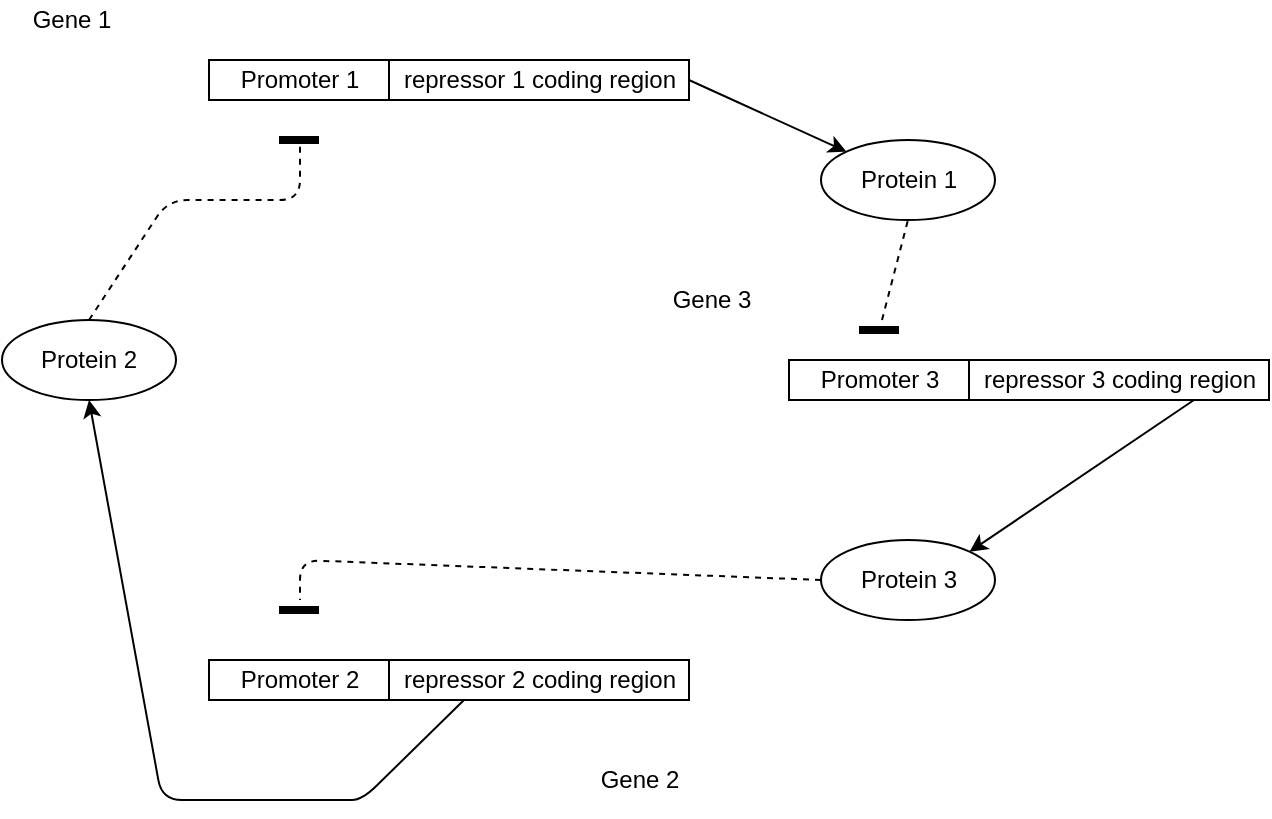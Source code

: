<mxfile version="12.1.9" type="device" pages="1"><diagram id="ca8hX3ep9RX5G90S8aVg" name="Page-1"><mxGraphModel dx="445" dy="448" grid="1" gridSize="10" guides="1" tooltips="1" connect="1" arrows="1" fold="1" page="1" pageScale="1" pageWidth="827" pageHeight="1169" math="0" shadow="0"><root><mxCell id="0"/><mxCell id="1" parent="0"/><mxCell id="7XtpG_u_LnclhLDvUl2A-1" value="Promoter 1" style="rounded=0;whiteSpace=wrap;html=1;" vertex="1" parent="1"><mxGeometry x="153.5" y="50" width="90" height="20" as="geometry"/></mxCell><mxCell id="7XtpG_u_LnclhLDvUl2A-3" value="repressor 1 coding region" style="rounded=0;whiteSpace=wrap;html=1;" vertex="1" parent="1"><mxGeometry x="243.5" y="50" width="150" height="20" as="geometry"/></mxCell><mxCell id="7XtpG_u_LnclhLDvUl2A-5" value="Promoter 2" style="rounded=0;whiteSpace=wrap;html=1;" vertex="1" parent="1"><mxGeometry x="153.5" y="350" width="90" height="20" as="geometry"/></mxCell><mxCell id="7XtpG_u_LnclhLDvUl2A-6" value="repressor 2 coding region" style="rounded=0;whiteSpace=wrap;html=1;" vertex="1" parent="1"><mxGeometry x="243.5" y="350" width="150" height="20" as="geometry"/></mxCell><mxCell id="7XtpG_u_LnclhLDvUl2A-7" value="Promoter 3" style="rounded=0;whiteSpace=wrap;html=1;" vertex="1" parent="1"><mxGeometry x="443.5" y="200" width="90" height="20" as="geometry"/></mxCell><mxCell id="7XtpG_u_LnclhLDvUl2A-8" value="repressor 3 coding region" style="rounded=0;whiteSpace=wrap;html=1;" vertex="1" parent="1"><mxGeometry x="533.5" y="200" width="150" height="20" as="geometry"/></mxCell><mxCell id="7XtpG_u_LnclhLDvUl2A-9" value="Protein 1" style="ellipse;whiteSpace=wrap;html=1;" vertex="1" parent="1"><mxGeometry x="459.5" y="90" width="87" height="40" as="geometry"/></mxCell><mxCell id="7XtpG_u_LnclhLDvUl2A-10" value="Protein 3" style="ellipse;whiteSpace=wrap;html=1;" vertex="1" parent="1"><mxGeometry x="459.5" y="290" width="87" height="40" as="geometry"/></mxCell><mxCell id="7XtpG_u_LnclhLDvUl2A-11" value="Protein 2" style="ellipse;whiteSpace=wrap;html=1;" vertex="1" parent="1"><mxGeometry x="50" y="180" width="87" height="40" as="geometry"/></mxCell><mxCell id="7XtpG_u_LnclhLDvUl2A-12" value="" style="endArrow=classic;html=1;entryX=0;entryY=0;entryDx=0;entryDy=0;" edge="1" parent="1" target="7XtpG_u_LnclhLDvUl2A-9"><mxGeometry width="50" height="50" relative="1" as="geometry"><mxPoint x="393.5" y="60" as="sourcePoint"/><mxPoint x="443.5" y="10" as="targetPoint"/></mxGeometry></mxCell><mxCell id="7XtpG_u_LnclhLDvUl2A-13" value="" style="endArrow=classic;html=1;exitX=0.75;exitY=1;exitDx=0;exitDy=0;entryX=1;entryY=0;entryDx=0;entryDy=0;" edge="1" parent="1" source="7XtpG_u_LnclhLDvUl2A-8" target="7XtpG_u_LnclhLDvUl2A-10"><mxGeometry width="50" height="50" relative="1" as="geometry"><mxPoint x="370" y="290" as="sourcePoint"/><mxPoint x="420" y="240" as="targetPoint"/></mxGeometry></mxCell><mxCell id="7XtpG_u_LnclhLDvUl2A-14" value="" style="endArrow=classic;html=1;exitX=0.25;exitY=1;exitDx=0;exitDy=0;entryX=0.5;entryY=1;entryDx=0;entryDy=0;" edge="1" parent="1" source="7XtpG_u_LnclhLDvUl2A-6" target="7XtpG_u_LnclhLDvUl2A-11"><mxGeometry width="50" height="50" relative="1" as="geometry"><mxPoint x="260" y="350" as="sourcePoint"/><mxPoint x="310" y="300" as="targetPoint"/><Array as="points"><mxPoint x="230" y="420"/><mxPoint x="220" y="420"/><mxPoint x="130" y="420"/></Array></mxGeometry></mxCell><mxCell id="7XtpG_u_LnclhLDvUl2A-16" value="" style="endArrow=none;dashed=1;html=1;exitX=0;exitY=0.5;exitDx=0;exitDy=0;" edge="1" parent="1" source="7XtpG_u_LnclhLDvUl2A-10"><mxGeometry width="50" height="50" relative="1" as="geometry"><mxPoint x="160" y="500" as="sourcePoint"/><mxPoint x="199" y="320" as="targetPoint"/><Array as="points"><mxPoint x="199" y="300"/></Array></mxGeometry></mxCell><mxCell id="7XtpG_u_LnclhLDvUl2A-18" value="" style="line;strokeWidth=4;html=1;perimeter=backbonePerimeter;points=[];outlineConnect=0;" vertex="1" parent="1"><mxGeometry x="188.5" y="320" width="20" height="10" as="geometry"/></mxCell><mxCell id="7XtpG_u_LnclhLDvUl2A-19" value="" style="endArrow=none;dashed=1;html=1;exitX=0.5;exitY=0;exitDx=0;exitDy=0;" edge="1" parent="1" source="7XtpG_u_LnclhLDvUl2A-11"><mxGeometry width="50" height="50" relative="1" as="geometry"><mxPoint x="393.5" y="130" as="sourcePoint"/><mxPoint x="199" y="90" as="targetPoint"/><Array as="points"><mxPoint x="133" y="120"/><mxPoint x="199" y="120"/></Array></mxGeometry></mxCell><mxCell id="7XtpG_u_LnclhLDvUl2A-20" value="" style="line;strokeWidth=4;html=1;perimeter=backbonePerimeter;points=[];outlineConnect=0;" vertex="1" parent="1"><mxGeometry x="188.5" y="85" width="20" height="10" as="geometry"/></mxCell><mxCell id="7XtpG_u_LnclhLDvUl2A-22" value="" style="endArrow=none;dashed=1;html=1;entryX=0.5;entryY=1;entryDx=0;entryDy=0;" edge="1" parent="1" target="7XtpG_u_LnclhLDvUl2A-9"><mxGeometry width="50" height="50" relative="1" as="geometry"><mxPoint x="490" y="180" as="sourcePoint"/><mxPoint x="200" y="450" as="targetPoint"/></mxGeometry></mxCell><mxCell id="7XtpG_u_LnclhLDvUl2A-23" value="" style="line;strokeWidth=4;html=1;perimeter=backbonePerimeter;points=[];outlineConnect=0;" vertex="1" parent="1"><mxGeometry x="478.5" y="180" width="20" height="10" as="geometry"/></mxCell><mxCell id="7XtpG_u_LnclhLDvUl2A-24" value="Gene 1" style="text;html=1;strokeColor=none;fillColor=none;align=center;verticalAlign=middle;whiteSpace=wrap;rounded=0;" vertex="1" parent="1"><mxGeometry x="60" y="20" width="50" height="20" as="geometry"/></mxCell><mxCell id="7XtpG_u_LnclhLDvUl2A-25" value="Gene 2" style="text;html=1;strokeColor=none;fillColor=none;align=center;verticalAlign=middle;whiteSpace=wrap;rounded=0;" vertex="1" parent="1"><mxGeometry x="343.5" y="400" width="50" height="20" as="geometry"/></mxCell><mxCell id="7XtpG_u_LnclhLDvUl2A-26" value="Gene 3" style="text;html=1;strokeColor=none;fillColor=none;align=center;verticalAlign=middle;whiteSpace=wrap;rounded=0;" vertex="1" parent="1"><mxGeometry x="380" y="160" width="50" height="20" as="geometry"/></mxCell></root></mxGraphModel></diagram></mxfile>
